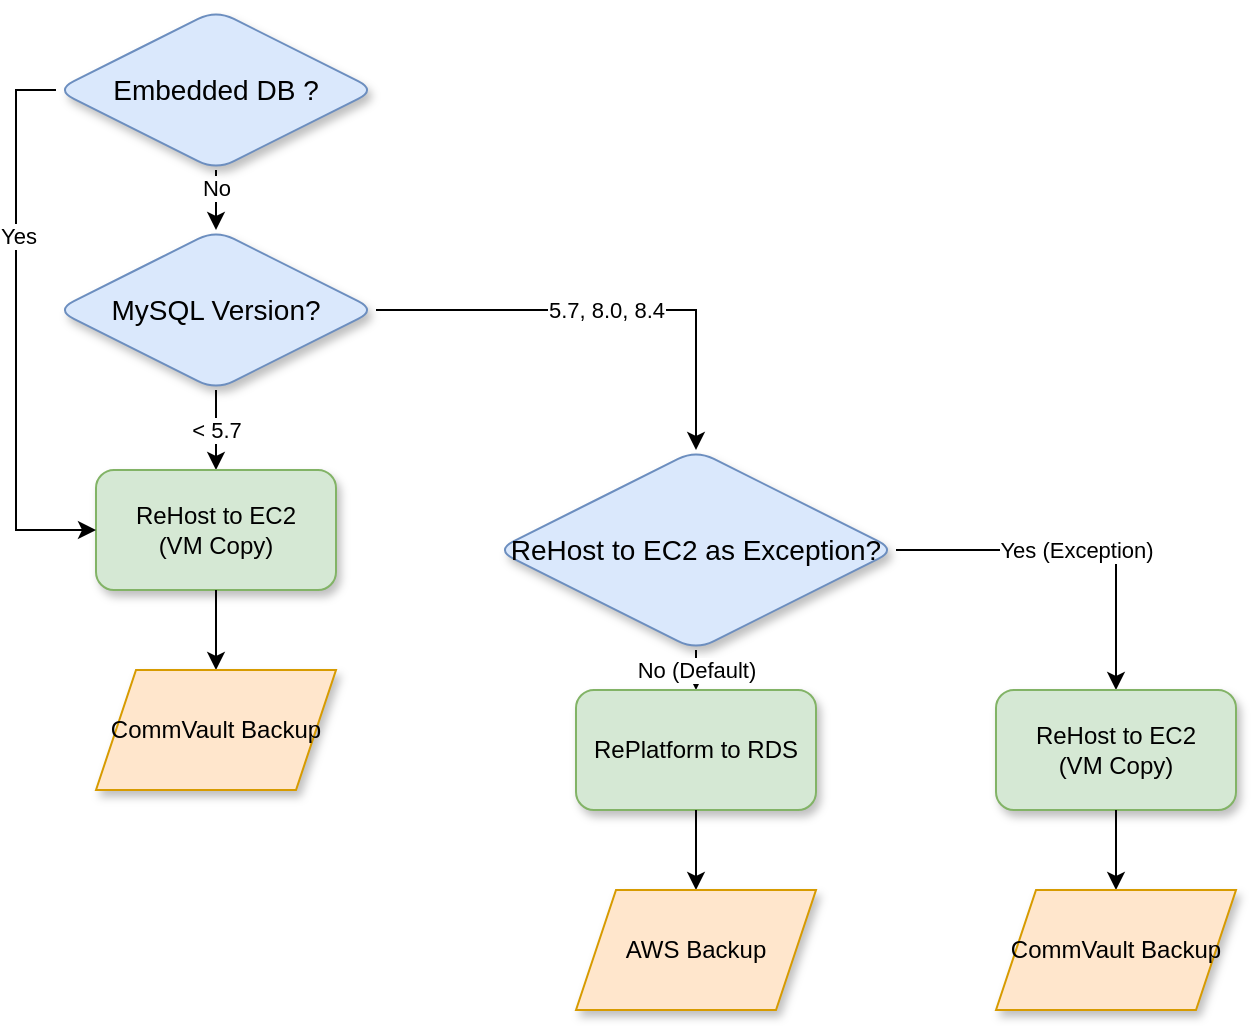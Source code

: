 <mxfile version="27.2.0">
  <diagram name="Page-1" id="Jo4s_xSjX232r70IKemJ">
    <mxGraphModel dx="952" dy="1907" grid="1" gridSize="10" guides="1" tooltips="1" connect="1" arrows="1" fold="1" page="1" pageScale="1" pageWidth="850" pageHeight="1100" math="0" shadow="0">
      <root>
        <mxCell id="0" />
        <mxCell id="1" parent="0" />
        <mxCell id="g5nJzX0wN5Kj-0BxlK2D-1" value="MySQL Version?" style="rhombus;whiteSpace=wrap;html=1;rounded=1;shadow=1;fontFamily=Helvetica;fontSize=14;fillColor=#dae8fc;strokeColor=#6c8ebf;" parent="1" vertex="1">
          <mxGeometry x="360" y="40" width="160" height="80" as="geometry" />
        </mxCell>
        <mxCell id="g5nJzX0wN5Kj-0BxlK2D-6" value="&amp;lt; 5.7" style="edgeStyle=orthogonalEdgeStyle;rounded=0;orthogonalLoop=1;jettySize=auto;html=1;exitX=0.5;exitY=1;exitDx=0;exitDy=0;entryX=0.5;entryY=0;entryDx=0;entryDy=0;" parent="1" source="g5nJzX0wN5Kj-0BxlK2D-1" target="g5nJzX0wN5Kj-0BxlK2D-7" edge="1">
          <mxGeometry relative="1" as="geometry">
            <mxPoint x="440" y="130" as="sourcePoint" />
          </mxGeometry>
        </mxCell>
        <mxCell id="g5nJzX0wN5Kj-0BxlK2D-7" value="ReHost to EC2&lt;div&gt;(VM Copy)&lt;/div&gt;" style="rounded=1;whiteSpace=wrap;html=1;shadow=1;fontFamily=Helvetica;fontSize=12;fillColor=#d5e8d4;strokeColor=#82b366;" parent="1" vertex="1">
          <mxGeometry x="380" y="160" width="120" height="60" as="geometry" />
        </mxCell>
        <mxCell id="g5nJzX0wN5Kj-0BxlK2D-8" value="" style="endArrow=classic;html=1;rounded=0;exitX=0.5;exitY=1;exitDx=0;exitDy=0;entryX=0.5;entryY=0;entryDx=0;entryDy=0;" parent="1" source="g5nJzX0wN5Kj-0BxlK2D-7" target="g5nJzX0wN5Kj-0BxlK2D-9" edge="1">
          <mxGeometry width="50" height="50" relative="1" as="geometry">
            <mxPoint x="440" y="230" as="sourcePoint" />
            <mxPoint x="440" y="260" as="targetPoint" />
          </mxGeometry>
        </mxCell>
        <mxCell id="g5nJzX0wN5Kj-0BxlK2D-9" value="CommVault Backup" style="shape=parallelogram;perimeter=parallelogramPerimeter;whiteSpace=wrap;html=1;fixedSize=1;shadow=1;fontFamily=Helvetica;fontSize=12;fillColor=#ffe6cc;strokeColor=#d79b00;" parent="1" vertex="1">
          <mxGeometry x="380" y="260" width="120" height="60" as="geometry" />
        </mxCell>
        <mxCell id="g5nJzX0wN5Kj-0BxlK2D-10" value="5.7, 8.0, 8.4" style="edgeStyle=orthogonalEdgeStyle;rounded=0;orthogonalLoop=1;jettySize=auto;html=1;exitX=1;exitY=0.5;exitDx=0;exitDy=0;entryX=0.5;entryY=0;entryDx=0;entryDy=0;" parent="1" source="g5nJzX0wN5Kj-0BxlK2D-1" target="g5nJzX0wN5Kj-0BxlK2D-11" edge="1">
          <mxGeometry relative="1" as="geometry" />
        </mxCell>
        <mxCell id="g5nJzX0wN5Kj-0BxlK2D-11" value="ReHost to EC2 as Exception?" style="rhombus;whiteSpace=wrap;html=1;rounded=1;shadow=1;fontFamily=Helvetica;fontSize=14;fillColor=#dae8fc;strokeColor=#6c8ebf;" parent="1" vertex="1">
          <mxGeometry x="580" y="150" width="200" height="100" as="geometry" />
        </mxCell>
        <mxCell id="g5nJzX0wN5Kj-0BxlK2D-12" value="Yes (Exception)" style="edgeStyle=orthogonalEdgeStyle;rounded=0;orthogonalLoop=1;jettySize=auto;html=1;exitX=1;exitY=0.5;exitDx=0;exitDy=0;entryX=0.5;entryY=0;entryDx=0;entryDy=0;" parent="1" source="g5nJzX0wN5Kj-0BxlK2D-11" target="g5nJzX0wN5Kj-0BxlK2D-13" edge="1">
          <mxGeometry relative="1" as="geometry" />
        </mxCell>
        <mxCell id="g5nJzX0wN5Kj-0BxlK2D-13" value="ReHost to EC2&lt;div&gt;(VM Copy)&lt;br&gt;&lt;/div&gt;" style="rounded=1;whiteSpace=wrap;html=1;shadow=1;fontFamily=Helvetica;fontSize=12;fillColor=#d5e8d4;strokeColor=#82b366;" parent="1" vertex="1">
          <mxGeometry x="830" y="270" width="120" height="60" as="geometry" />
        </mxCell>
        <mxCell id="g5nJzX0wN5Kj-0BxlK2D-14" value="" style="endArrow=classic;html=1;rounded=0;exitX=0.5;exitY=1;exitDx=0;exitDy=0;entryX=0.5;entryY=0;entryDx=0;entryDy=0;" parent="1" source="g5nJzX0wN5Kj-0BxlK2D-13" target="g5nJzX0wN5Kj-0BxlK2D-15" edge="1">
          <mxGeometry width="50" height="50" relative="1" as="geometry">
            <mxPoint x="930" y="380" as="sourcePoint" />
            <mxPoint x="890" y="360" as="targetPoint" />
          </mxGeometry>
        </mxCell>
        <mxCell id="g5nJzX0wN5Kj-0BxlK2D-15" value="CommVault Backup" style="shape=parallelogram;perimeter=parallelogramPerimeter;whiteSpace=wrap;html=1;fixedSize=1;shadow=1;fontFamily=Helvetica;fontSize=12;fillColor=#ffe6cc;strokeColor=#d79b00;" parent="1" vertex="1">
          <mxGeometry x="830" y="370" width="120" height="60" as="geometry" />
        </mxCell>
        <mxCell id="g5nJzX0wN5Kj-0BxlK2D-16" value="No (Default)" style="edgeStyle=orthogonalEdgeStyle;rounded=0;orthogonalLoop=1;jettySize=auto;html=1;exitX=0.5;exitY=1;exitDx=0;exitDy=0;" parent="1" source="g5nJzX0wN5Kj-0BxlK2D-11" edge="1">
          <mxGeometry relative="1" as="geometry">
            <mxPoint x="680" y="270" as="targetPoint" />
          </mxGeometry>
        </mxCell>
        <mxCell id="g5nJzX0wN5Kj-0BxlK2D-17" value="RePlatform to RDS" style="rounded=1;whiteSpace=wrap;html=1;shadow=1;fontFamily=Helvetica;fontSize=12;fillColor=#d5e8d4;strokeColor=#82b366;" parent="1" vertex="1">
          <mxGeometry x="620" y="270" width="120" height="60" as="geometry" />
        </mxCell>
        <mxCell id="g5nJzX0wN5Kj-0BxlK2D-18" value="" style="endArrow=classic;html=1;rounded=0;exitX=0.5;exitY=1;exitDx=0;exitDy=0;entryX=0.5;entryY=0;entryDx=0;entryDy=0;" parent="1" source="g5nJzX0wN5Kj-0BxlK2D-17" target="g5nJzX0wN5Kj-0BxlK2D-19" edge="1">
          <mxGeometry width="50" height="50" relative="1" as="geometry">
            <mxPoint x="720" y="380" as="sourcePoint" />
            <mxPoint x="680" y="360" as="targetPoint" />
          </mxGeometry>
        </mxCell>
        <mxCell id="g5nJzX0wN5Kj-0BxlK2D-19" value="AWS Backup" style="shape=parallelogram;perimeter=parallelogramPerimeter;whiteSpace=wrap;html=1;fixedSize=1;shadow=1;fontFamily=Helvetica;fontSize=12;fillColor=#ffe6cc;strokeColor=#d79b00;" parent="1" vertex="1">
          <mxGeometry x="620" y="370" width="120" height="60" as="geometry" />
        </mxCell>
        <mxCell id="-0zyI_Aj8YMlCxXe0rRl-5" value="" style="edgeStyle=orthogonalEdgeStyle;rounded=0;orthogonalLoop=1;jettySize=auto;html=1;" edge="1" parent="1" source="-0zyI_Aj8YMlCxXe0rRl-1" target="g5nJzX0wN5Kj-0BxlK2D-1">
          <mxGeometry relative="1" as="geometry" />
        </mxCell>
        <mxCell id="-0zyI_Aj8YMlCxXe0rRl-6" value="No" style="edgeLabel;html=1;align=center;verticalAlign=middle;resizable=0;points=[];" vertex="1" connectable="0" parent="-0zyI_Aj8YMlCxXe0rRl-5">
          <mxGeometry x="-0.64" relative="1" as="geometry">
            <mxPoint as="offset" />
          </mxGeometry>
        </mxCell>
        <mxCell id="-0zyI_Aj8YMlCxXe0rRl-7" style="edgeStyle=orthogonalEdgeStyle;rounded=0;orthogonalLoop=1;jettySize=auto;html=1;exitX=0;exitY=0.5;exitDx=0;exitDy=0;entryX=0;entryY=0.5;entryDx=0;entryDy=0;" edge="1" parent="1" source="-0zyI_Aj8YMlCxXe0rRl-1" target="g5nJzX0wN5Kj-0BxlK2D-7">
          <mxGeometry relative="1" as="geometry" />
        </mxCell>
        <mxCell id="-0zyI_Aj8YMlCxXe0rRl-8" value="Yes" style="edgeLabel;html=1;align=center;verticalAlign=middle;resizable=0;points=[];" vertex="1" connectable="0" parent="-0zyI_Aj8YMlCxXe0rRl-7">
          <mxGeometry x="-0.336" y="1" relative="1" as="geometry">
            <mxPoint as="offset" />
          </mxGeometry>
        </mxCell>
        <mxCell id="-0zyI_Aj8YMlCxXe0rRl-1" value="Embedded DB ?" style="rhombus;whiteSpace=wrap;html=1;fontSize=14;fillColor=#dae8fc;strokeColor=#6c8ebf;rounded=1;shadow=1;" vertex="1" parent="1">
          <mxGeometry x="360" y="-70" width="160" height="80" as="geometry" />
        </mxCell>
      </root>
    </mxGraphModel>
  </diagram>
</mxfile>
